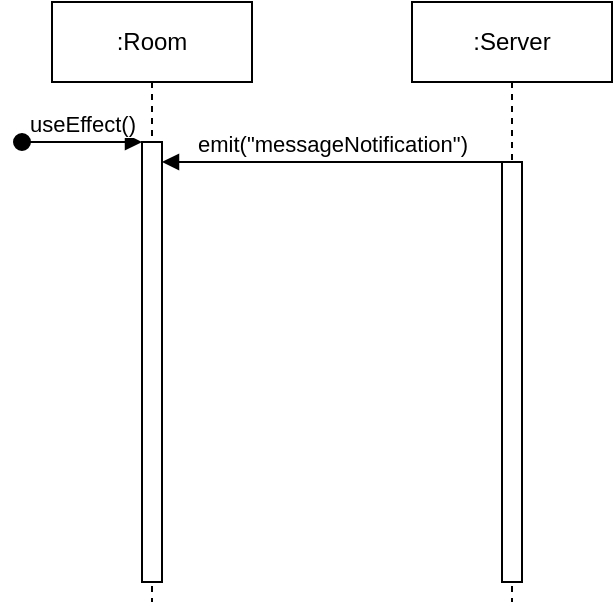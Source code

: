 <mxfile version="22.0.8" type="github">
  <diagram name="Page-1" id="4HfbkdkASWRsCOX61LqS">
    <mxGraphModel dx="1574" dy="374" grid="1" gridSize="10" guides="1" tooltips="1" connect="1" arrows="1" fold="1" page="1" pageScale="1" pageWidth="850" pageHeight="1100" math="0" shadow="0">
      <root>
        <mxCell id="0" />
        <mxCell id="1" parent="0" />
        <mxCell id="zmcNavL3_rGBEc4_Ughz-4" value=":Room" style="shape=umlLifeline;perimeter=lifelinePerimeter;whiteSpace=wrap;html=1;container=0;dropTarget=0;collapsible=0;recursiveResize=0;outlineConnect=0;portConstraint=eastwest;newEdgeStyle={&quot;edgeStyle&quot;:&quot;elbowEdgeStyle&quot;,&quot;elbow&quot;:&quot;vertical&quot;,&quot;curved&quot;:0,&quot;rounded&quot;:0};" vertex="1" parent="1">
          <mxGeometry x="20" y="20" width="100" height="300" as="geometry" />
        </mxCell>
        <mxCell id="zmcNavL3_rGBEc4_Ughz-5" value="" style="html=1;points=[];perimeter=orthogonalPerimeter;outlineConnect=0;targetShapes=umlLifeline;portConstraint=eastwest;newEdgeStyle={&quot;edgeStyle&quot;:&quot;elbowEdgeStyle&quot;,&quot;elbow&quot;:&quot;vertical&quot;,&quot;curved&quot;:0,&quot;rounded&quot;:0};" vertex="1" parent="zmcNavL3_rGBEc4_Ughz-4">
          <mxGeometry x="45" y="70" width="10" height="220" as="geometry" />
        </mxCell>
        <mxCell id="zmcNavL3_rGBEc4_Ughz-6" value="useEffect()" style="html=1;verticalAlign=bottom;startArrow=oval;endArrow=block;startSize=8;edgeStyle=elbowEdgeStyle;elbow=vertical;curved=0;rounded=0;" edge="1" parent="zmcNavL3_rGBEc4_Ughz-4" target="zmcNavL3_rGBEc4_Ughz-5">
          <mxGeometry relative="1" as="geometry">
            <mxPoint x="-15" y="70" as="sourcePoint" />
          </mxGeometry>
        </mxCell>
        <mxCell id="zmcNavL3_rGBEc4_Ughz-8" value=":Server" style="shape=umlLifeline;perimeter=lifelinePerimeter;whiteSpace=wrap;html=1;container=0;dropTarget=0;collapsible=0;recursiveResize=0;outlineConnect=0;portConstraint=eastwest;newEdgeStyle={&quot;edgeStyle&quot;:&quot;elbowEdgeStyle&quot;,&quot;elbow&quot;:&quot;vertical&quot;,&quot;curved&quot;:0,&quot;rounded&quot;:0};" vertex="1" parent="1">
          <mxGeometry x="200" y="20" width="100" height="300" as="geometry" />
        </mxCell>
        <mxCell id="zmcNavL3_rGBEc4_Ughz-9" value="" style="html=1;points=[];perimeter=orthogonalPerimeter;outlineConnect=0;targetShapes=umlLifeline;portConstraint=eastwest;newEdgeStyle={&quot;edgeStyle&quot;:&quot;elbowEdgeStyle&quot;,&quot;elbow&quot;:&quot;vertical&quot;,&quot;curved&quot;:0,&quot;rounded&quot;:0};" vertex="1" parent="zmcNavL3_rGBEc4_Ughz-8">
          <mxGeometry x="45" y="80" width="10" height="210" as="geometry" />
        </mxCell>
        <mxCell id="zmcNavL3_rGBEc4_Ughz-12" value="emit(&quot;messageNotification&quot;)" style="html=1;verticalAlign=bottom;endArrow=block;edgeStyle=elbowEdgeStyle;elbow=vertical;curved=0;rounded=0;" edge="1" parent="1">
          <mxGeometry relative="1" as="geometry">
            <mxPoint x="245.0" y="100" as="sourcePoint" />
            <Array as="points">
              <mxPoint x="190" y="100" />
              <mxPoint x="170" y="140" />
            </Array>
            <mxPoint x="75.0" y="100" as="targetPoint" />
          </mxGeometry>
        </mxCell>
      </root>
    </mxGraphModel>
  </diagram>
</mxfile>
